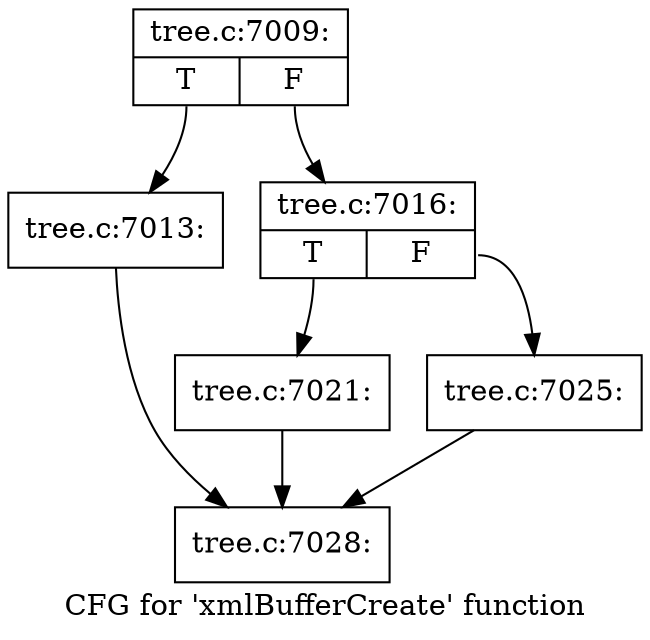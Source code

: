 digraph "CFG for 'xmlBufferCreate' function" {
	label="CFG for 'xmlBufferCreate' function";

	Node0x4663d20 [shape=record,label="{tree.c:7009:|{<s0>T|<s1>F}}"];
	Node0x4663d20:s0 -> Node0x4663a40;
	Node0x4663d20:s1 -> Node0x4663a90;
	Node0x4663a40 [shape=record,label="{tree.c:7013:}"];
	Node0x4663a40 -> Node0x465ed60;
	Node0x4663a90 [shape=record,label="{tree.c:7016:|{<s0>T|<s1>F}}"];
	Node0x4663a90:s0 -> Node0x4665ae0;
	Node0x4663a90:s1 -> Node0x4666650;
	Node0x4665ae0 [shape=record,label="{tree.c:7021:}"];
	Node0x4665ae0 -> Node0x465ed60;
	Node0x4666650 [shape=record,label="{tree.c:7025:}"];
	Node0x4666650 -> Node0x465ed60;
	Node0x465ed60 [shape=record,label="{tree.c:7028:}"];
}
